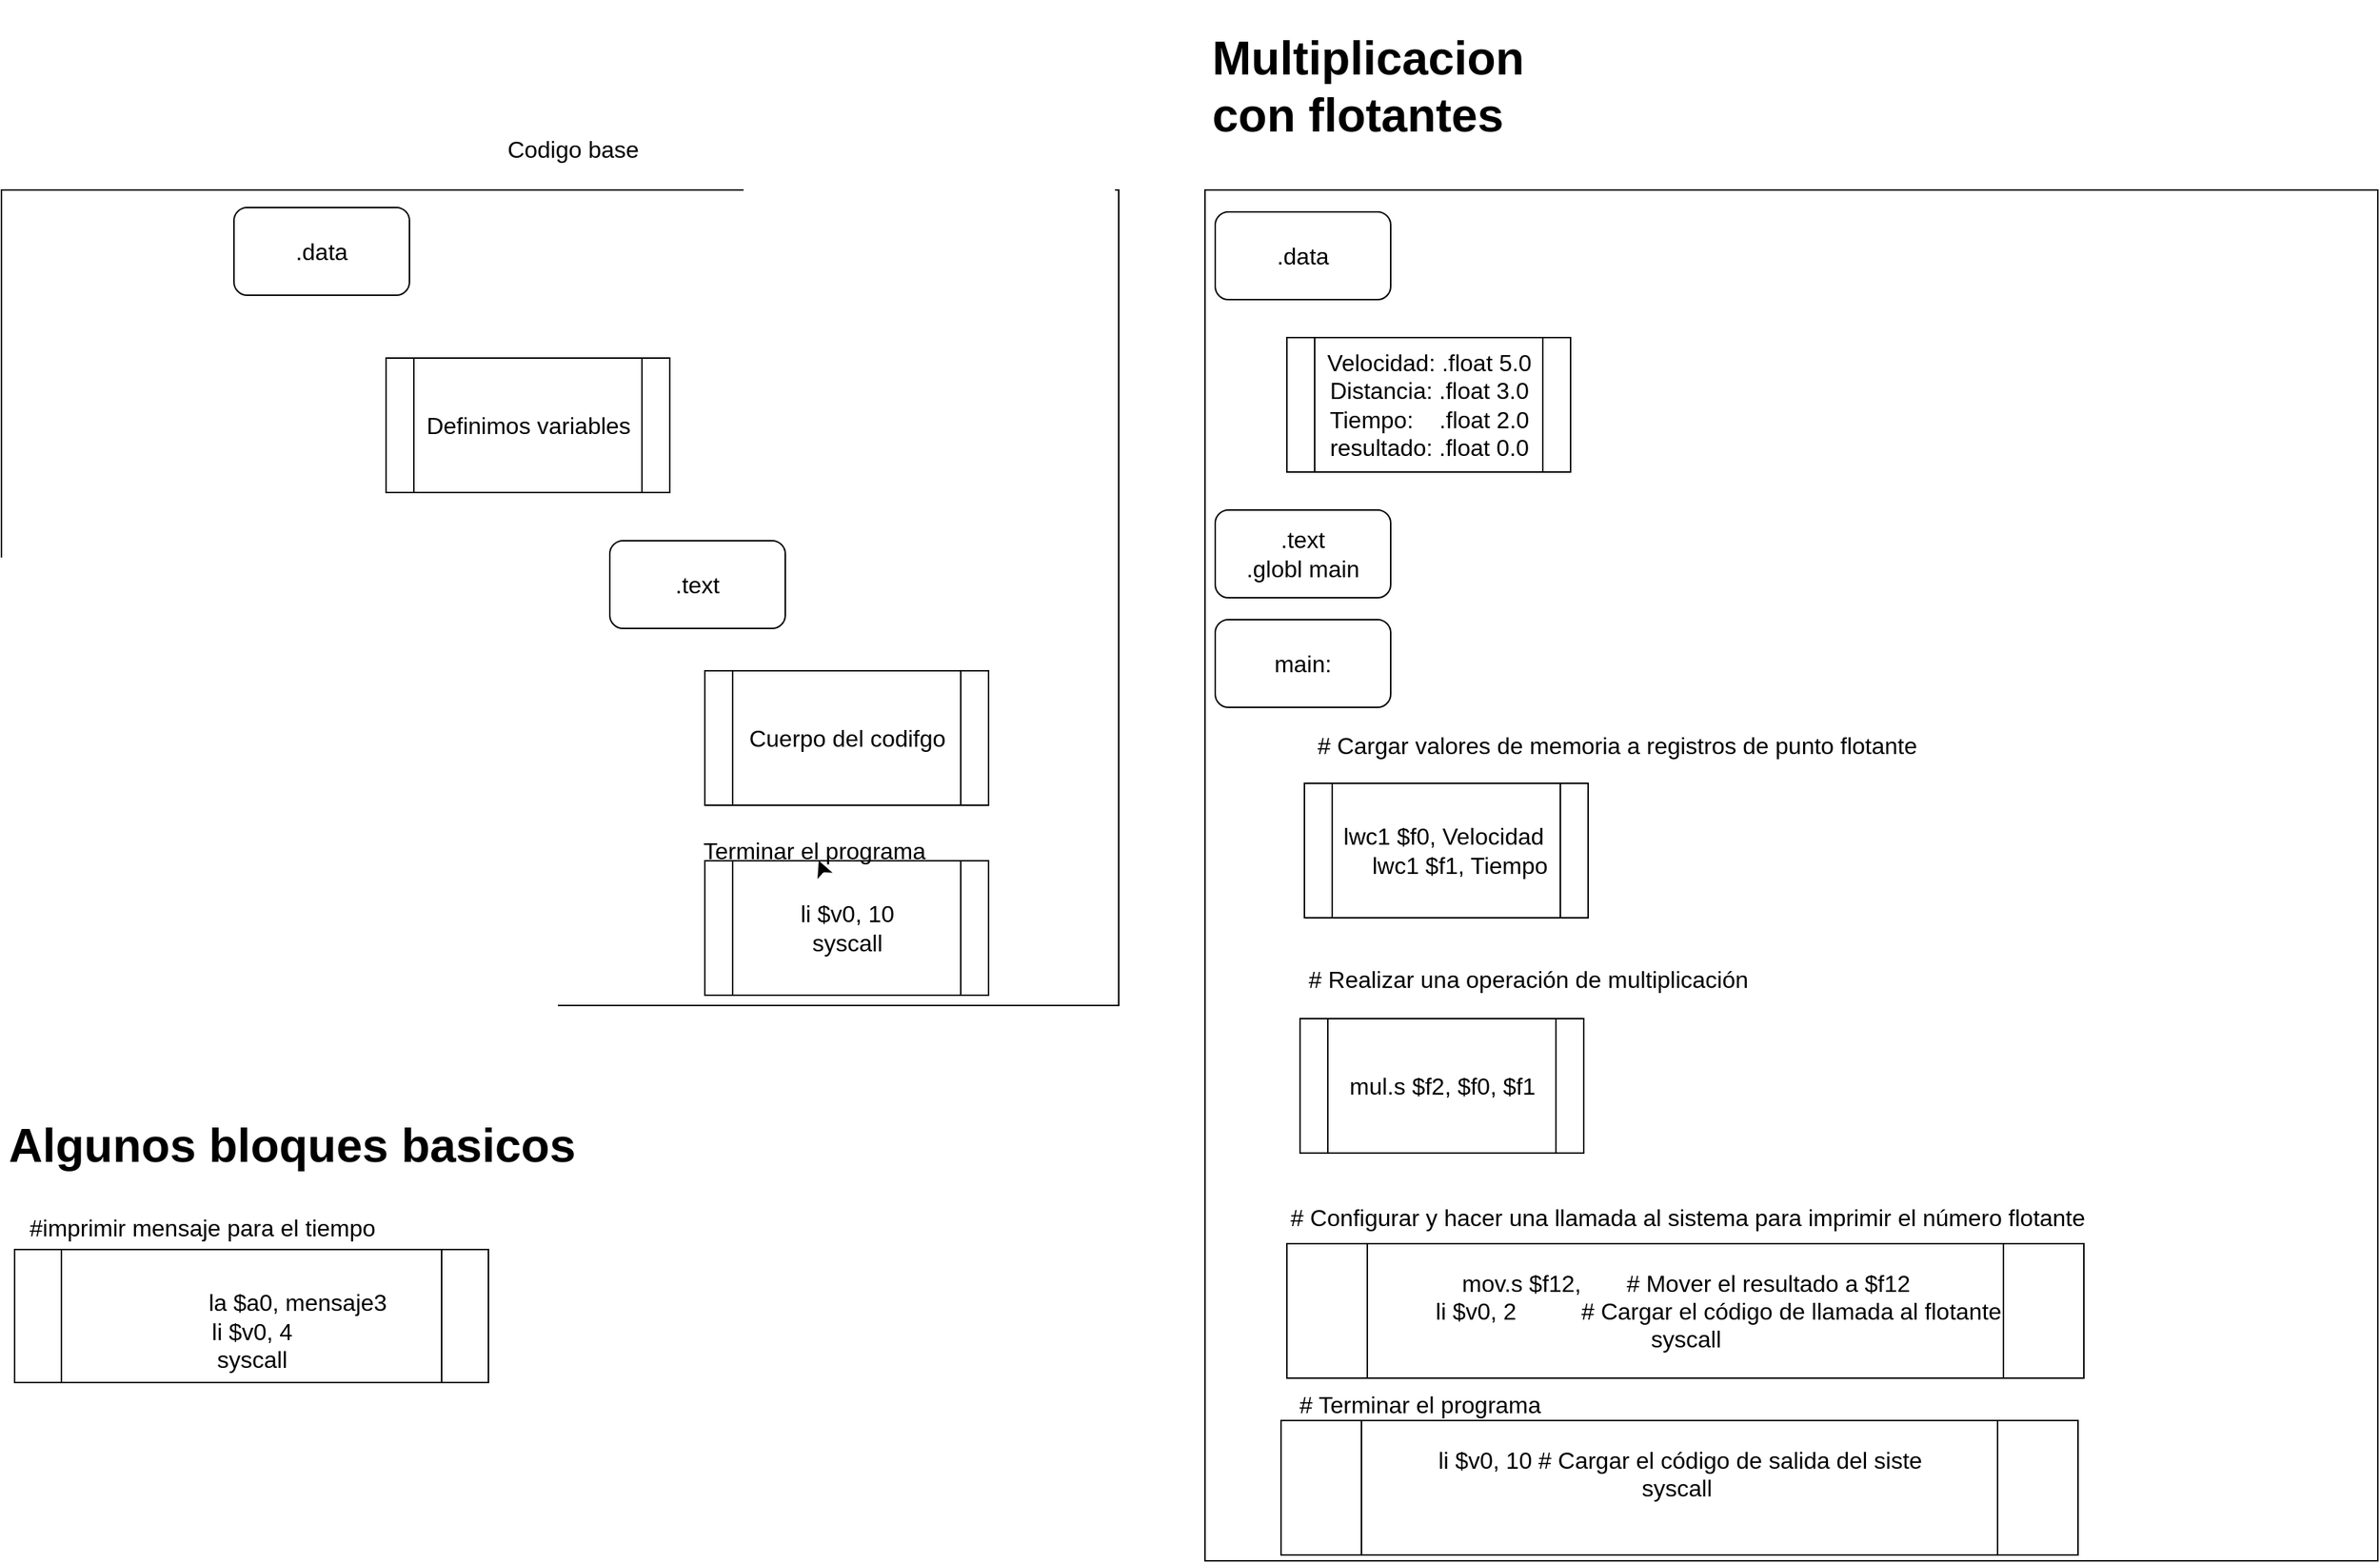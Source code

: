 <mxfile version="21.7.4" type="github">
  <diagram name="Página-1" id="_-_VR3udPigu9Aa57aB3">
    <mxGraphModel dx="1272" dy="913" grid="0" gridSize="10" guides="1" tooltips="1" connect="1" arrows="1" fold="1" page="0" pageScale="1" pageWidth="827" pageHeight="1169" math="0" shadow="0">
      <root>
        <mxCell id="0" />
        <mxCell id="1" parent="0" />
        <mxCell id="sulUD5ponOEcgRSqYsSB-8" value="" style="rounded=0;whiteSpace=wrap;html=1;fontSize=16;" vertex="1" parent="1">
          <mxGeometry x="-306" y="76" width="764" height="558" as="geometry" />
        </mxCell>
        <mxCell id="sulUD5ponOEcgRSqYsSB-1" value=".data" style="rounded=1;whiteSpace=wrap;html=1;fontSize=16;" vertex="1" parent="1">
          <mxGeometry x="-147" y="88" width="120" height="60" as="geometry" />
        </mxCell>
        <mxCell id="sulUD5ponOEcgRSqYsSB-2" value="Definimos variables" style="shape=process;whiteSpace=wrap;html=1;backgroundOutline=1;fontSize=16;" vertex="1" parent="1">
          <mxGeometry x="-43" y="191" width="194" height="92" as="geometry" />
        </mxCell>
        <mxCell id="sulUD5ponOEcgRSqYsSB-3" value=".text" style="rounded=1;whiteSpace=wrap;html=1;fontSize=16;" vertex="1" parent="1">
          <mxGeometry x="110" y="316" width="120" height="60" as="geometry" />
        </mxCell>
        <mxCell id="sulUD5ponOEcgRSqYsSB-4" value="Cuerpo del codifgo" style="shape=process;whiteSpace=wrap;html=1;backgroundOutline=1;fontSize=16;" vertex="1" parent="1">
          <mxGeometry x="175" y="405" width="194" height="92" as="geometry" />
        </mxCell>
        <mxCell id="sulUD5ponOEcgRSqYsSB-5" value="&lt;div&gt;li $v0, 10&lt;/div&gt;&lt;div&gt;&lt;span style=&quot;background-color: initial;&quot;&gt;syscall&lt;/span&gt;&lt;/div&gt;" style="shape=process;whiteSpace=wrap;html=1;backgroundOutline=1;fontSize=16;" vertex="1" parent="1">
          <mxGeometry x="175" y="535" width="194" height="92" as="geometry" />
        </mxCell>
        <mxCell id="sulUD5ponOEcgRSqYsSB-7" style="edgeStyle=none;curved=1;rounded=0;orthogonalLoop=1;jettySize=auto;html=1;fontSize=12;startSize=8;endSize=8;" edge="1" parent="1" source="sulUD5ponOEcgRSqYsSB-6" target="sulUD5ponOEcgRSqYsSB-5">
          <mxGeometry relative="1" as="geometry" />
        </mxCell>
        <mxCell id="sulUD5ponOEcgRSqYsSB-6" value="Terminar el programa" style="text;html=1;strokeColor=none;fillColor=none;align=center;verticalAlign=middle;whiteSpace=wrap;rounded=0;fontSize=16;" vertex="1" parent="1">
          <mxGeometry x="135" y="513" width="230" height="30" as="geometry" />
        </mxCell>
        <mxCell id="sulUD5ponOEcgRSqYsSB-9" value="Codigo base" style="text;html=1;strokeColor=none;fillColor=none;align=center;verticalAlign=middle;whiteSpace=wrap;rounded=0;fontSize=16;" vertex="1" parent="1">
          <mxGeometry x="31" y="33" width="108" height="30" as="geometry" />
        </mxCell>
        <mxCell id="sulUD5ponOEcgRSqYsSB-10" value="" style="rounded=0;whiteSpace=wrap;html=1;fontSize=16;" vertex="1" parent="1">
          <mxGeometry x="517" y="76" width="802" height="938" as="geometry" />
        </mxCell>
        <mxCell id="sulUD5ponOEcgRSqYsSB-12" value=".data" style="rounded=1;whiteSpace=wrap;html=1;fontSize=16;" vertex="1" parent="1">
          <mxGeometry x="524" y="91" width="120" height="60" as="geometry" />
        </mxCell>
        <mxCell id="sulUD5ponOEcgRSqYsSB-13" value="&lt;div&gt;Velocidad: .float 5.0&lt;/div&gt;&lt;div&gt;Distancia: .float 3.0&lt;/div&gt;&lt;div&gt;Tiempo:&amp;nbsp; &amp;nbsp; .float 2.0&lt;/div&gt;&lt;div&gt;resultado: .float 0.0&lt;br&gt;&lt;/div&gt;" style="shape=process;whiteSpace=wrap;html=1;backgroundOutline=1;fontSize=16;" vertex="1" parent="1">
          <mxGeometry x="573" y="177" width="194" height="92" as="geometry" />
        </mxCell>
        <mxCell id="sulUD5ponOEcgRSqYsSB-14" value=".text&lt;br style=&quot;border-color: var(--border-color);&quot;&gt;.globl main" style="rounded=1;whiteSpace=wrap;html=1;fontSize=16;" vertex="1" parent="1">
          <mxGeometry x="524" y="295" width="120" height="60" as="geometry" />
        </mxCell>
        <mxCell id="sulUD5ponOEcgRSqYsSB-15" value="main:" style="rounded=1;whiteSpace=wrap;html=1;fontSize=16;" vertex="1" parent="1">
          <mxGeometry x="524" y="370" width="120" height="60" as="geometry" />
        </mxCell>
        <mxCell id="sulUD5ponOEcgRSqYsSB-16" value="# Cargar valores de memoria a registros de punto flotante" style="text;html=1;strokeColor=none;fillColor=none;align=center;verticalAlign=middle;whiteSpace=wrap;rounded=0;fontSize=16;" vertex="1" parent="1">
          <mxGeometry x="551" y="441" width="496" height="30" as="geometry" />
        </mxCell>
        <mxCell id="sulUD5ponOEcgRSqYsSB-18" value="&lt;div&gt;&lt;div style=&quot;border-color: var(--border-color);&quot;&gt;lwc1 $f0, Velocidad&amp;nbsp;&lt;/div&gt;&lt;div style=&quot;border-color: var(--border-color);&quot;&gt;&amp;nbsp; &amp;nbsp; lwc1 $f1, Tiempo&lt;/div&gt;&lt;/div&gt;" style="shape=process;whiteSpace=wrap;html=1;backgroundOutline=1;fontSize=16;" vertex="1" parent="1">
          <mxGeometry x="585" y="482" width="194" height="92" as="geometry" />
        </mxCell>
        <mxCell id="sulUD5ponOEcgRSqYsSB-19" value="&amp;nbsp;# Realizar una operación de multiplicación" style="text;html=1;strokeColor=none;fillColor=none;align=center;verticalAlign=middle;whiteSpace=wrap;rounded=0;fontSize=16;" vertex="1" parent="1">
          <mxGeometry x="530" y="601" width="412" height="30" as="geometry" />
        </mxCell>
        <mxCell id="sulUD5ponOEcgRSqYsSB-21" value="&lt;div style=&quot;border-color: var(--border-color);&quot;&gt;&amp;nbsp;mul.s $f2, $f0, $f1&amp;nbsp;&lt;br&gt;&lt;/div&gt;" style="shape=process;whiteSpace=wrap;html=1;backgroundOutline=1;fontSize=16;" vertex="1" parent="1">
          <mxGeometry x="582" y="643" width="194" height="92" as="geometry" />
        </mxCell>
        <mxCell id="sulUD5ponOEcgRSqYsSB-22" value="&amp;nbsp;# Configurar y hacer una llamada al sistema para imprimir el número flotante" style="text;html=1;strokeColor=none;fillColor=none;align=center;verticalAlign=middle;whiteSpace=wrap;rounded=0;fontSize=16;" vertex="1" parent="1">
          <mxGeometry x="551" y="764" width="588" height="30" as="geometry" />
        </mxCell>
        <mxCell id="sulUD5ponOEcgRSqYsSB-23" style="edgeStyle=none;curved=1;rounded=0;orthogonalLoop=1;jettySize=auto;html=1;exitX=0.75;exitY=1;exitDx=0;exitDy=0;fontSize=12;startSize=8;endSize=8;" edge="1" parent="1" source="sulUD5ponOEcgRSqYsSB-22" target="sulUD5ponOEcgRSqYsSB-22">
          <mxGeometry relative="1" as="geometry" />
        </mxCell>
        <mxCell id="sulUD5ponOEcgRSqYsSB-24" value="&lt;div style=&quot;border-color: var(--border-color);&quot;&gt;mov.s $f12,&amp;nbsp; &amp;nbsp; &amp;nbsp; &amp;nbsp;# Mover el resultado a $f12&lt;/div&gt;&lt;div style=&quot;border-color: var(--border-color);&quot;&gt;&amp;nbsp; &amp;nbsp; &amp;nbsp; &amp;nbsp; &amp;nbsp; li $v0, 2&amp;nbsp; &amp;nbsp; &amp;nbsp; &amp;nbsp; &amp;nbsp; # Cargar el código de llamada al flotante&lt;/div&gt;&lt;div style=&quot;border-color: var(--border-color);&quot;&gt;syscall&lt;br&gt;&lt;/div&gt;" style="shape=process;whiteSpace=wrap;html=1;backgroundOutline=1;fontSize=16;" vertex="1" parent="1">
          <mxGeometry x="573" y="797" width="545" height="92" as="geometry" />
        </mxCell>
        <mxCell id="sulUD5ponOEcgRSqYsSB-25" value="&amp;nbsp;# Terminar el programa" style="text;html=1;strokeColor=none;fillColor=none;align=center;verticalAlign=middle;whiteSpace=wrap;rounded=0;fontSize=16;" vertex="1" parent="1">
          <mxGeometry x="557" y="892" width="210" height="30" as="geometry" />
        </mxCell>
        <mxCell id="sulUD5ponOEcgRSqYsSB-27" value="&lt;div style=&quot;border-color: var(--border-color);&quot;&gt;&lt;div style=&quot;border-color: var(--border-color);&quot;&gt;li $v0, 10 # Cargar el código de salida del siste&lt;/div&gt;&lt;div style=&quot;border-color: var(--border-color);&quot;&gt;syscall&amp;nbsp;&lt;br&gt;&lt;/div&gt;&lt;div style=&quot;border-color: var(--border-color);&quot;&gt;&lt;br&gt;&lt;/div&gt;&lt;/div&gt;" style="shape=process;whiteSpace=wrap;html=1;backgroundOutline=1;fontSize=16;" vertex="1" parent="1">
          <mxGeometry x="569" y="918" width="545" height="92" as="geometry" />
        </mxCell>
        <mxCell id="sulUD5ponOEcgRSqYsSB-28" value="&lt;h1&gt;Multiplicacion con flotantes&lt;/h1&gt;" style="text;html=1;strokeColor=none;fillColor=none;spacing=5;spacingTop=-20;whiteSpace=wrap;overflow=hidden;rounded=0;fontSize=16;" vertex="1" parent="1">
          <mxGeometry x="517" y="-44" width="286" height="120" as="geometry" />
        </mxCell>
        <mxCell id="sulUD5ponOEcgRSqYsSB-30" value="&lt;h1&gt;Algunos bloques basicos&lt;/h1&gt;" style="text;html=1;strokeColor=none;fillColor=none;spacing=5;spacingTop=-20;whiteSpace=wrap;overflow=hidden;rounded=0;fontSize=16;" vertex="1" parent="1">
          <mxGeometry x="-306" y="700" width="402" height="58" as="geometry" />
        </mxCell>
        <mxCell id="sulUD5ponOEcgRSqYsSB-31" value="&lt;div&gt;&lt;br&gt;&lt;/div&gt;&lt;div&gt;&amp;nbsp; &amp;nbsp; &amp;nbsp; &amp;nbsp; &amp;nbsp; &amp;nbsp; &amp;nbsp; la $a0, mensaje3&lt;/div&gt;&lt;div&gt;&lt;span style=&quot;background-color: initial;&quot;&gt;li $v0, 4&lt;/span&gt;&lt;/div&gt;&lt;div&gt;syscall&lt;/div&gt;" style="shape=process;whiteSpace=wrap;html=1;backgroundOutline=1;fontSize=16;" vertex="1" parent="1">
          <mxGeometry x="-297" y="801" width="324" height="91" as="geometry" />
        </mxCell>
        <mxCell id="sulUD5ponOEcgRSqYsSB-32" value="#imprimir mensaje para el tiempo" style="text;html=1;align=center;verticalAlign=middle;resizable=0;points=[];autosize=1;strokeColor=none;fillColor=none;fontSize=16;" vertex="1" parent="1">
          <mxGeometry x="-297" y="770" width="255" height="31" as="geometry" />
        </mxCell>
      </root>
    </mxGraphModel>
  </diagram>
</mxfile>
